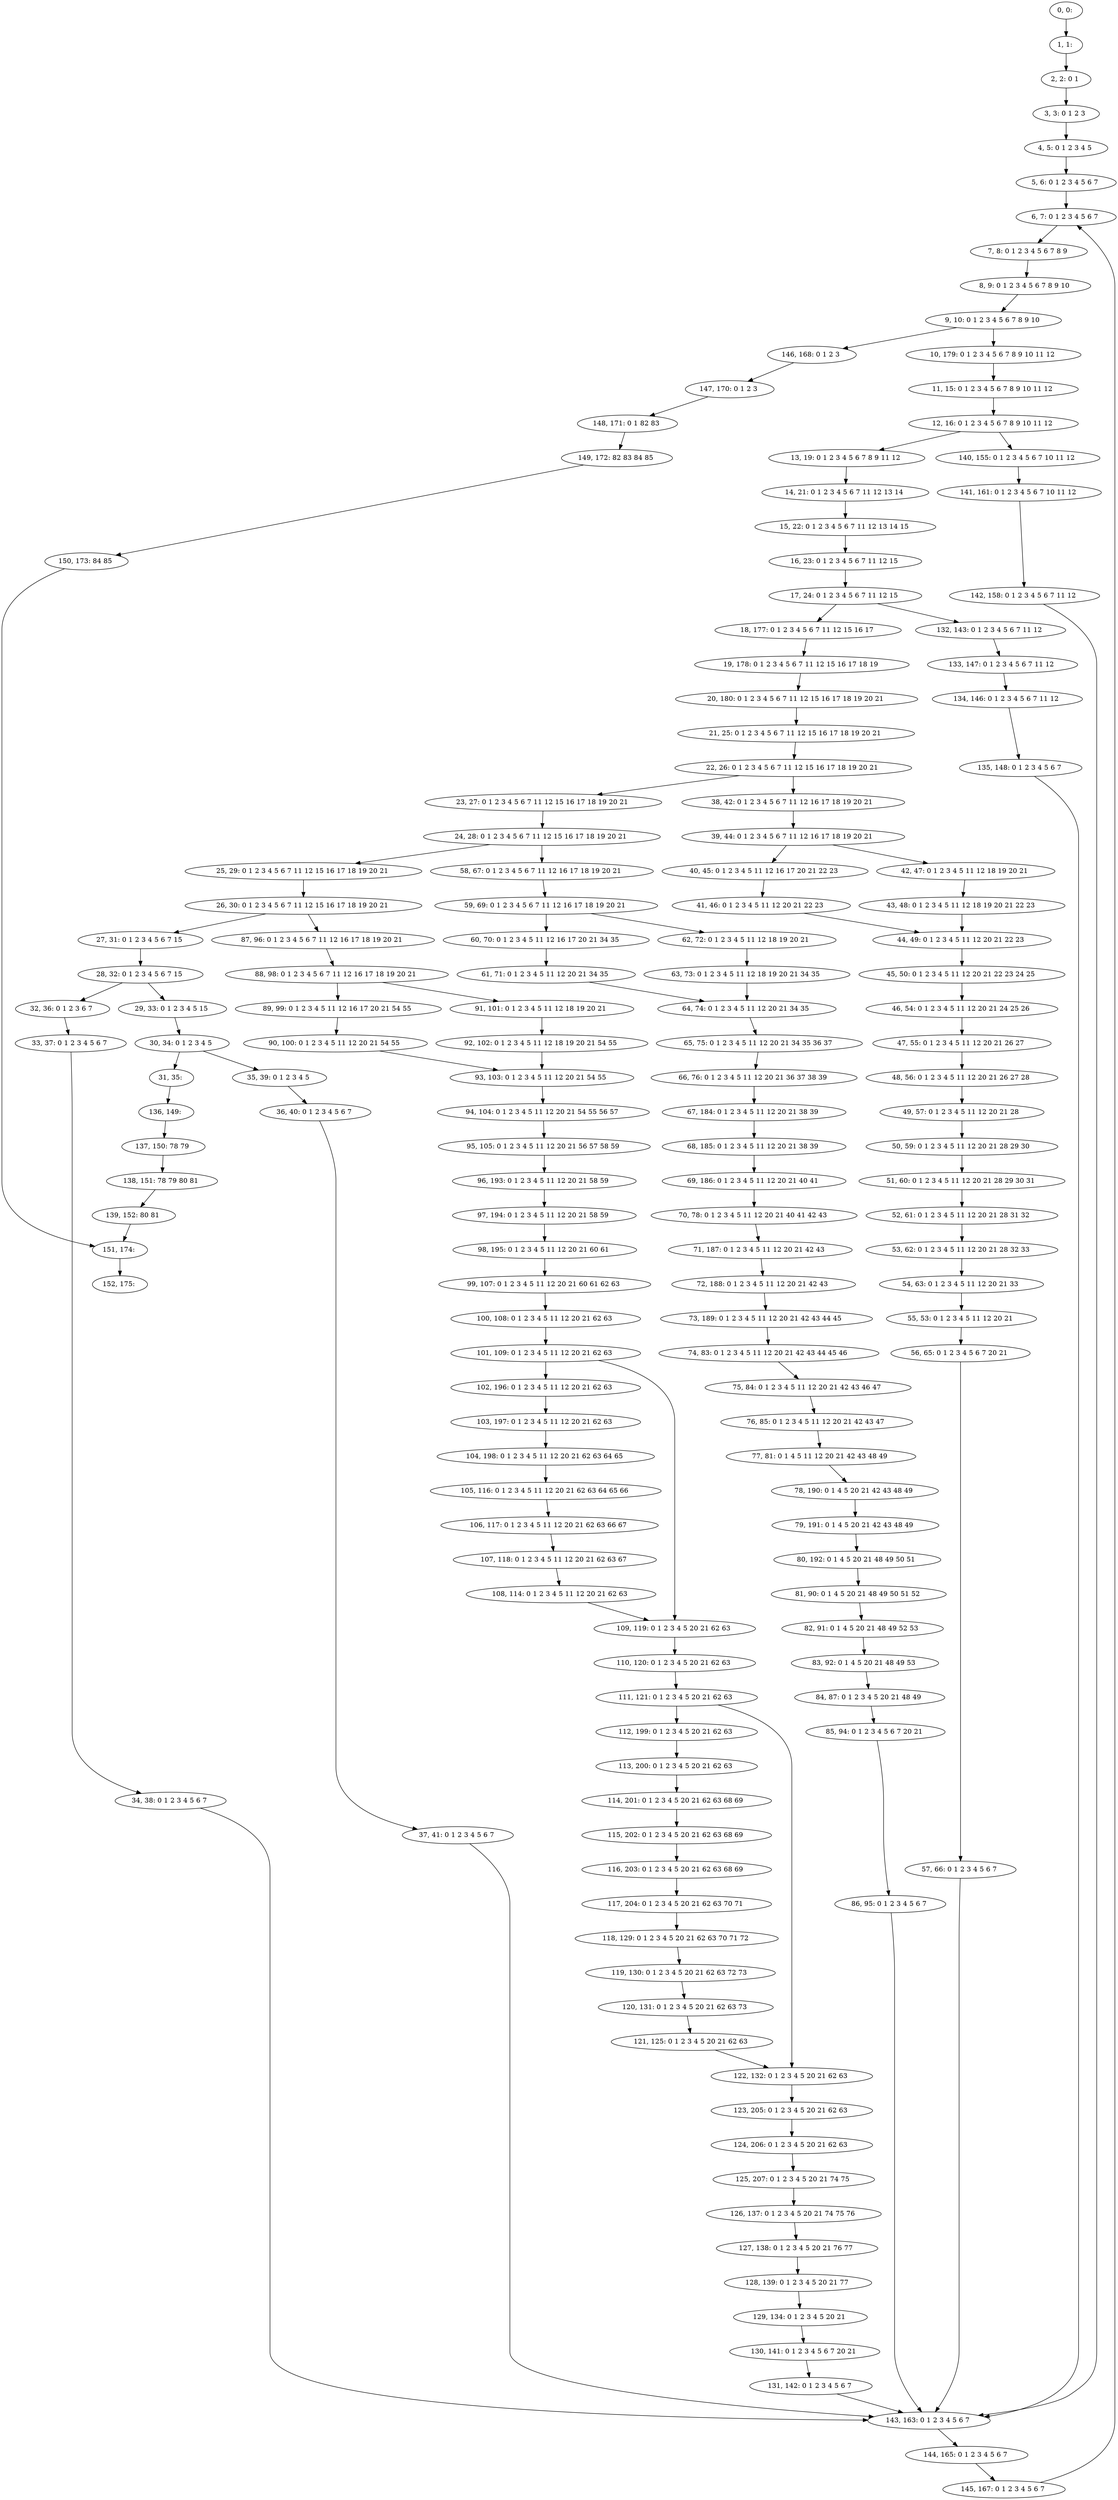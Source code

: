 digraph G {
0[label="0, 0: "];
1[label="1, 1: "];
2[label="2, 2: 0 1 "];
3[label="3, 3: 0 1 2 3 "];
4[label="4, 5: 0 1 2 3 4 5 "];
5[label="5, 6: 0 1 2 3 4 5 6 7 "];
6[label="6, 7: 0 1 2 3 4 5 6 7 "];
7[label="7, 8: 0 1 2 3 4 5 6 7 8 9 "];
8[label="8, 9: 0 1 2 3 4 5 6 7 8 9 10 "];
9[label="9, 10: 0 1 2 3 4 5 6 7 8 9 10 "];
10[label="10, 179: 0 1 2 3 4 5 6 7 8 9 10 11 12 "];
11[label="11, 15: 0 1 2 3 4 5 6 7 8 9 10 11 12 "];
12[label="12, 16: 0 1 2 3 4 5 6 7 8 9 10 11 12 "];
13[label="13, 19: 0 1 2 3 4 5 6 7 8 9 11 12 "];
14[label="14, 21: 0 1 2 3 4 5 6 7 11 12 13 14 "];
15[label="15, 22: 0 1 2 3 4 5 6 7 11 12 13 14 15 "];
16[label="16, 23: 0 1 2 3 4 5 6 7 11 12 15 "];
17[label="17, 24: 0 1 2 3 4 5 6 7 11 12 15 "];
18[label="18, 177: 0 1 2 3 4 5 6 7 11 12 15 16 17 "];
19[label="19, 178: 0 1 2 3 4 5 6 7 11 12 15 16 17 18 19 "];
20[label="20, 180: 0 1 2 3 4 5 6 7 11 12 15 16 17 18 19 20 21 "];
21[label="21, 25: 0 1 2 3 4 5 6 7 11 12 15 16 17 18 19 20 21 "];
22[label="22, 26: 0 1 2 3 4 5 6 7 11 12 15 16 17 18 19 20 21 "];
23[label="23, 27: 0 1 2 3 4 5 6 7 11 12 15 16 17 18 19 20 21 "];
24[label="24, 28: 0 1 2 3 4 5 6 7 11 12 15 16 17 18 19 20 21 "];
25[label="25, 29: 0 1 2 3 4 5 6 7 11 12 15 16 17 18 19 20 21 "];
26[label="26, 30: 0 1 2 3 4 5 6 7 11 12 15 16 17 18 19 20 21 "];
27[label="27, 31: 0 1 2 3 4 5 6 7 15 "];
28[label="28, 32: 0 1 2 3 4 5 6 7 15 "];
29[label="29, 33: 0 1 2 3 4 5 15 "];
30[label="30, 34: 0 1 2 3 4 5 "];
31[label="31, 35: "];
32[label="32, 36: 0 1 2 3 6 7 "];
33[label="33, 37: 0 1 2 3 4 5 6 7 "];
34[label="34, 38: 0 1 2 3 4 5 6 7 "];
35[label="35, 39: 0 1 2 3 4 5 "];
36[label="36, 40: 0 1 2 3 4 5 6 7 "];
37[label="37, 41: 0 1 2 3 4 5 6 7 "];
38[label="38, 42: 0 1 2 3 4 5 6 7 11 12 16 17 18 19 20 21 "];
39[label="39, 44: 0 1 2 3 4 5 6 7 11 12 16 17 18 19 20 21 "];
40[label="40, 45: 0 1 2 3 4 5 11 12 16 17 20 21 22 23 "];
41[label="41, 46: 0 1 2 3 4 5 11 12 20 21 22 23 "];
42[label="42, 47: 0 1 2 3 4 5 11 12 18 19 20 21 "];
43[label="43, 48: 0 1 2 3 4 5 11 12 18 19 20 21 22 23 "];
44[label="44, 49: 0 1 2 3 4 5 11 12 20 21 22 23 "];
45[label="45, 50: 0 1 2 3 4 5 11 12 20 21 22 23 24 25 "];
46[label="46, 54: 0 1 2 3 4 5 11 12 20 21 24 25 26 "];
47[label="47, 55: 0 1 2 3 4 5 11 12 20 21 26 27 "];
48[label="48, 56: 0 1 2 3 4 5 11 12 20 21 26 27 28 "];
49[label="49, 57: 0 1 2 3 4 5 11 12 20 21 28 "];
50[label="50, 59: 0 1 2 3 4 5 11 12 20 21 28 29 30 "];
51[label="51, 60: 0 1 2 3 4 5 11 12 20 21 28 29 30 31 "];
52[label="52, 61: 0 1 2 3 4 5 11 12 20 21 28 31 32 "];
53[label="53, 62: 0 1 2 3 4 5 11 12 20 21 28 32 33 "];
54[label="54, 63: 0 1 2 3 4 5 11 12 20 21 33 "];
55[label="55, 53: 0 1 2 3 4 5 11 12 20 21 "];
56[label="56, 65: 0 1 2 3 4 5 6 7 20 21 "];
57[label="57, 66: 0 1 2 3 4 5 6 7 "];
58[label="58, 67: 0 1 2 3 4 5 6 7 11 12 16 17 18 19 20 21 "];
59[label="59, 69: 0 1 2 3 4 5 6 7 11 12 16 17 18 19 20 21 "];
60[label="60, 70: 0 1 2 3 4 5 11 12 16 17 20 21 34 35 "];
61[label="61, 71: 0 1 2 3 4 5 11 12 20 21 34 35 "];
62[label="62, 72: 0 1 2 3 4 5 11 12 18 19 20 21 "];
63[label="63, 73: 0 1 2 3 4 5 11 12 18 19 20 21 34 35 "];
64[label="64, 74: 0 1 2 3 4 5 11 12 20 21 34 35 "];
65[label="65, 75: 0 1 2 3 4 5 11 12 20 21 34 35 36 37 "];
66[label="66, 76: 0 1 2 3 4 5 11 12 20 21 36 37 38 39 "];
67[label="67, 184: 0 1 2 3 4 5 11 12 20 21 38 39 "];
68[label="68, 185: 0 1 2 3 4 5 11 12 20 21 38 39 "];
69[label="69, 186: 0 1 2 3 4 5 11 12 20 21 40 41 "];
70[label="70, 78: 0 1 2 3 4 5 11 12 20 21 40 41 42 43 "];
71[label="71, 187: 0 1 2 3 4 5 11 12 20 21 42 43 "];
72[label="72, 188: 0 1 2 3 4 5 11 12 20 21 42 43 "];
73[label="73, 189: 0 1 2 3 4 5 11 12 20 21 42 43 44 45 "];
74[label="74, 83: 0 1 2 3 4 5 11 12 20 21 42 43 44 45 46 "];
75[label="75, 84: 0 1 2 3 4 5 11 12 20 21 42 43 46 47 "];
76[label="76, 85: 0 1 2 3 4 5 11 12 20 21 42 43 47 "];
77[label="77, 81: 0 1 4 5 11 12 20 21 42 43 48 49 "];
78[label="78, 190: 0 1 4 5 20 21 42 43 48 49 "];
79[label="79, 191: 0 1 4 5 20 21 42 43 48 49 "];
80[label="80, 192: 0 1 4 5 20 21 48 49 50 51 "];
81[label="81, 90: 0 1 4 5 20 21 48 49 50 51 52 "];
82[label="82, 91: 0 1 4 5 20 21 48 49 52 53 "];
83[label="83, 92: 0 1 4 5 20 21 48 49 53 "];
84[label="84, 87: 0 1 2 3 4 5 20 21 48 49 "];
85[label="85, 94: 0 1 2 3 4 5 6 7 20 21 "];
86[label="86, 95: 0 1 2 3 4 5 6 7 "];
87[label="87, 96: 0 1 2 3 4 5 6 7 11 12 16 17 18 19 20 21 "];
88[label="88, 98: 0 1 2 3 4 5 6 7 11 12 16 17 18 19 20 21 "];
89[label="89, 99: 0 1 2 3 4 5 11 12 16 17 20 21 54 55 "];
90[label="90, 100: 0 1 2 3 4 5 11 12 20 21 54 55 "];
91[label="91, 101: 0 1 2 3 4 5 11 12 18 19 20 21 "];
92[label="92, 102: 0 1 2 3 4 5 11 12 18 19 20 21 54 55 "];
93[label="93, 103: 0 1 2 3 4 5 11 12 20 21 54 55 "];
94[label="94, 104: 0 1 2 3 4 5 11 12 20 21 54 55 56 57 "];
95[label="95, 105: 0 1 2 3 4 5 11 12 20 21 56 57 58 59 "];
96[label="96, 193: 0 1 2 3 4 5 11 12 20 21 58 59 "];
97[label="97, 194: 0 1 2 3 4 5 11 12 20 21 58 59 "];
98[label="98, 195: 0 1 2 3 4 5 11 12 20 21 60 61 "];
99[label="99, 107: 0 1 2 3 4 5 11 12 20 21 60 61 62 63 "];
100[label="100, 108: 0 1 2 3 4 5 11 12 20 21 62 63 "];
101[label="101, 109: 0 1 2 3 4 5 11 12 20 21 62 63 "];
102[label="102, 196: 0 1 2 3 4 5 11 12 20 21 62 63 "];
103[label="103, 197: 0 1 2 3 4 5 11 12 20 21 62 63 "];
104[label="104, 198: 0 1 2 3 4 5 11 12 20 21 62 63 64 65 "];
105[label="105, 116: 0 1 2 3 4 5 11 12 20 21 62 63 64 65 66 "];
106[label="106, 117: 0 1 2 3 4 5 11 12 20 21 62 63 66 67 "];
107[label="107, 118: 0 1 2 3 4 5 11 12 20 21 62 63 67 "];
108[label="108, 114: 0 1 2 3 4 5 11 12 20 21 62 63 "];
109[label="109, 119: 0 1 2 3 4 5 20 21 62 63 "];
110[label="110, 120: 0 1 2 3 4 5 20 21 62 63 "];
111[label="111, 121: 0 1 2 3 4 5 20 21 62 63 "];
112[label="112, 199: 0 1 2 3 4 5 20 21 62 63 "];
113[label="113, 200: 0 1 2 3 4 5 20 21 62 63 "];
114[label="114, 201: 0 1 2 3 4 5 20 21 62 63 68 69 "];
115[label="115, 202: 0 1 2 3 4 5 20 21 62 63 68 69 "];
116[label="116, 203: 0 1 2 3 4 5 20 21 62 63 68 69 "];
117[label="117, 204: 0 1 2 3 4 5 20 21 62 63 70 71 "];
118[label="118, 129: 0 1 2 3 4 5 20 21 62 63 70 71 72 "];
119[label="119, 130: 0 1 2 3 4 5 20 21 62 63 72 73 "];
120[label="120, 131: 0 1 2 3 4 5 20 21 62 63 73 "];
121[label="121, 125: 0 1 2 3 4 5 20 21 62 63 "];
122[label="122, 132: 0 1 2 3 4 5 20 21 62 63 "];
123[label="123, 205: 0 1 2 3 4 5 20 21 62 63 "];
124[label="124, 206: 0 1 2 3 4 5 20 21 62 63 "];
125[label="125, 207: 0 1 2 3 4 5 20 21 74 75 "];
126[label="126, 137: 0 1 2 3 4 5 20 21 74 75 76 "];
127[label="127, 138: 0 1 2 3 4 5 20 21 76 77 "];
128[label="128, 139: 0 1 2 3 4 5 20 21 77 "];
129[label="129, 134: 0 1 2 3 4 5 20 21 "];
130[label="130, 141: 0 1 2 3 4 5 6 7 20 21 "];
131[label="131, 142: 0 1 2 3 4 5 6 7 "];
132[label="132, 143: 0 1 2 3 4 5 6 7 11 12 "];
133[label="133, 147: 0 1 2 3 4 5 6 7 11 12 "];
134[label="134, 146: 0 1 2 3 4 5 6 7 11 12 "];
135[label="135, 148: 0 1 2 3 4 5 6 7 "];
136[label="136, 149: "];
137[label="137, 150: 78 79 "];
138[label="138, 151: 78 79 80 81 "];
139[label="139, 152: 80 81 "];
140[label="140, 155: 0 1 2 3 4 5 6 7 10 11 12 "];
141[label="141, 161: 0 1 2 3 4 5 6 7 10 11 12 "];
142[label="142, 158: 0 1 2 3 4 5 6 7 11 12 "];
143[label="143, 163: 0 1 2 3 4 5 6 7 "];
144[label="144, 165: 0 1 2 3 4 5 6 7 "];
145[label="145, 167: 0 1 2 3 4 5 6 7 "];
146[label="146, 168: 0 1 2 3 "];
147[label="147, 170: 0 1 2 3 "];
148[label="148, 171: 0 1 82 83 "];
149[label="149, 172: 82 83 84 85 "];
150[label="150, 173: 84 85 "];
151[label="151, 174: "];
152[label="152, 175: "];
0->1 ;
1->2 ;
2->3 ;
3->4 ;
4->5 ;
5->6 ;
6->7 ;
7->8 ;
8->9 ;
9->10 ;
9->146 ;
10->11 ;
11->12 ;
12->13 ;
12->140 ;
13->14 ;
14->15 ;
15->16 ;
16->17 ;
17->18 ;
17->132 ;
18->19 ;
19->20 ;
20->21 ;
21->22 ;
22->23 ;
22->38 ;
23->24 ;
24->25 ;
24->58 ;
25->26 ;
26->27 ;
26->87 ;
27->28 ;
28->29 ;
28->32 ;
29->30 ;
30->31 ;
30->35 ;
31->136 ;
32->33 ;
33->34 ;
34->143 ;
35->36 ;
36->37 ;
37->143 ;
38->39 ;
39->40 ;
39->42 ;
40->41 ;
41->44 ;
42->43 ;
43->44 ;
44->45 ;
45->46 ;
46->47 ;
47->48 ;
48->49 ;
49->50 ;
50->51 ;
51->52 ;
52->53 ;
53->54 ;
54->55 ;
55->56 ;
56->57 ;
57->143 ;
58->59 ;
59->60 ;
59->62 ;
60->61 ;
61->64 ;
62->63 ;
63->64 ;
64->65 ;
65->66 ;
66->67 ;
67->68 ;
68->69 ;
69->70 ;
70->71 ;
71->72 ;
72->73 ;
73->74 ;
74->75 ;
75->76 ;
76->77 ;
77->78 ;
78->79 ;
79->80 ;
80->81 ;
81->82 ;
82->83 ;
83->84 ;
84->85 ;
85->86 ;
86->143 ;
87->88 ;
88->89 ;
88->91 ;
89->90 ;
90->93 ;
91->92 ;
92->93 ;
93->94 ;
94->95 ;
95->96 ;
96->97 ;
97->98 ;
98->99 ;
99->100 ;
100->101 ;
101->102 ;
101->109 ;
102->103 ;
103->104 ;
104->105 ;
105->106 ;
106->107 ;
107->108 ;
108->109 ;
109->110 ;
110->111 ;
111->112 ;
111->122 ;
112->113 ;
113->114 ;
114->115 ;
115->116 ;
116->117 ;
117->118 ;
118->119 ;
119->120 ;
120->121 ;
121->122 ;
122->123 ;
123->124 ;
124->125 ;
125->126 ;
126->127 ;
127->128 ;
128->129 ;
129->130 ;
130->131 ;
131->143 ;
132->133 ;
133->134 ;
134->135 ;
135->143 ;
136->137 ;
137->138 ;
138->139 ;
139->151 ;
140->141 ;
141->142 ;
142->143 ;
143->144 ;
144->145 ;
145->6 ;
146->147 ;
147->148 ;
148->149 ;
149->150 ;
150->151 ;
151->152 ;
}
